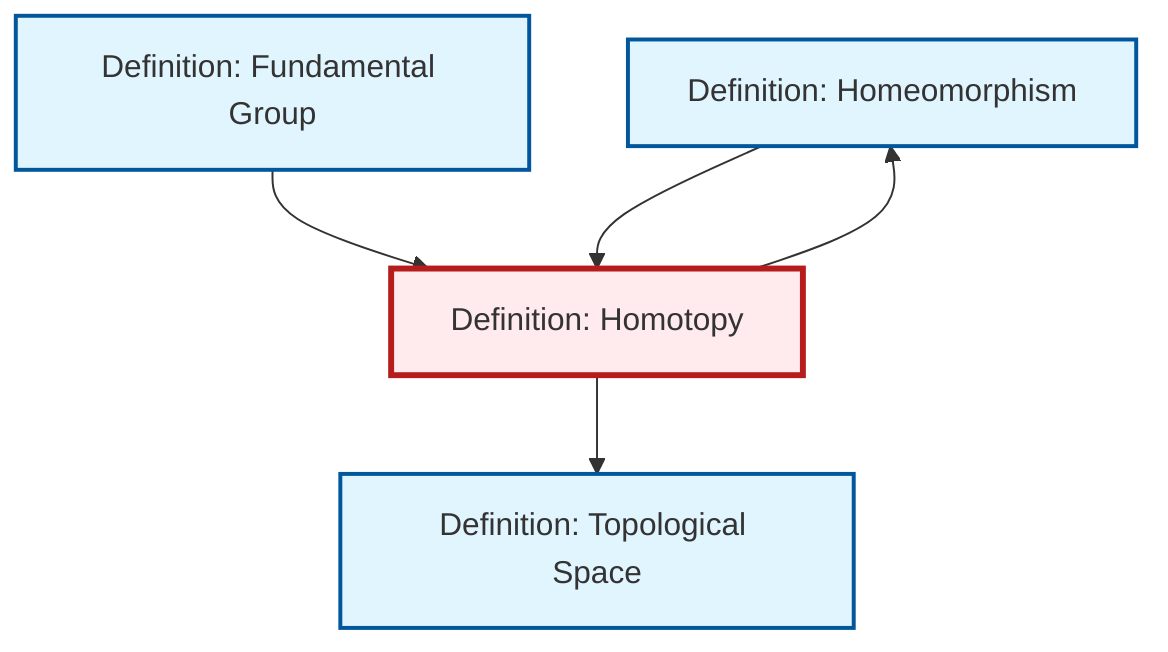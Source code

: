 graph TD
    classDef definition fill:#e1f5fe,stroke:#01579b,stroke-width:2px
    classDef theorem fill:#f3e5f5,stroke:#4a148c,stroke-width:2px
    classDef axiom fill:#fff3e0,stroke:#e65100,stroke-width:2px
    classDef example fill:#e8f5e9,stroke:#1b5e20,stroke-width:2px
    classDef current fill:#ffebee,stroke:#b71c1c,stroke-width:3px
    def-homeomorphism["Definition: Homeomorphism"]:::definition
    def-homotopy["Definition: Homotopy"]:::definition
    def-topological-space["Definition: Topological Space"]:::definition
    def-fundamental-group["Definition: Fundamental Group"]:::definition
    def-homotopy --> def-topological-space
    def-homotopy --> def-homeomorphism
    def-fundamental-group --> def-homotopy
    def-homeomorphism --> def-homotopy
    class def-homotopy current